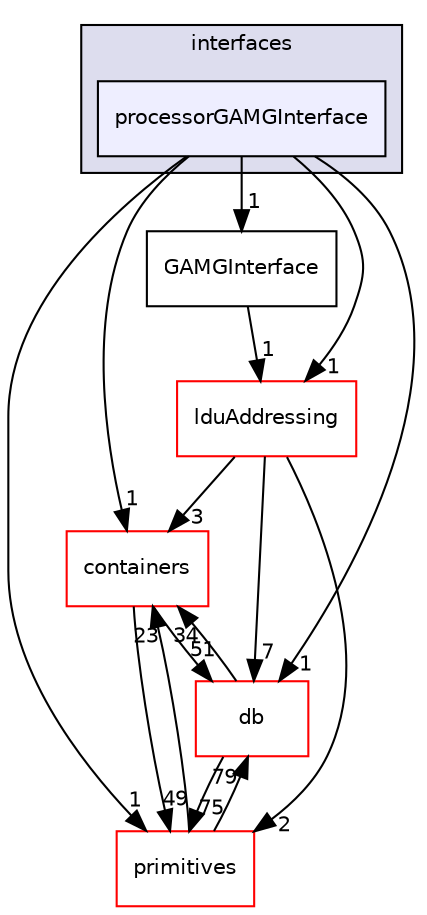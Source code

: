 digraph "src/OpenFOAM/matrices/lduMatrix/solvers/GAMG/interfaces/processorGAMGInterface" {
  bgcolor=transparent;
  compound=true
  node [ fontsize="10", fontname="Helvetica"];
  edge [ labelfontsize="10", labelfontname="Helvetica"];
  subgraph clusterdir_354e0e3f4a321ccc8878de612aa38840 {
    graph [ bgcolor="#ddddee", pencolor="black", label="interfaces" fontname="Helvetica", fontsize="10", URL="dir_354e0e3f4a321ccc8878de612aa38840.html"]
  dir_27ac375961e704bf57585b65f2845afc [shape=box, label="processorGAMGInterface", style="filled", fillcolor="#eeeeff", pencolor="black", URL="dir_27ac375961e704bf57585b65f2845afc.html"];
  }
  dir_19d0872053bde092be81d7fe3f56cbf7 [shape=box label="containers" color="red" URL="dir_19d0872053bde092be81d7fe3f56cbf7.html"];
  dir_da3433395e359af1783e5baa6b094d5b [shape=box label="GAMGInterface" URL="dir_da3433395e359af1783e5baa6b094d5b.html"];
  dir_63c634f7a7cfd679ac26c67fb30fc32f [shape=box label="db" color="red" URL="dir_63c634f7a7cfd679ac26c67fb30fc32f.html"];
  dir_12547202c65033a69d4e18947f2fbe2a [shape=box label="lduAddressing" color="red" URL="dir_12547202c65033a69d4e18947f2fbe2a.html"];
  dir_3e50f45338116b169052b428016851aa [shape=box label="primitives" color="red" URL="dir_3e50f45338116b169052b428016851aa.html"];
  dir_19d0872053bde092be81d7fe3f56cbf7->dir_63c634f7a7cfd679ac26c67fb30fc32f [headlabel="51", labeldistance=1.5 headhref="dir_001934_001985.html"];
  dir_19d0872053bde092be81d7fe3f56cbf7->dir_3e50f45338116b169052b428016851aa [headlabel="49", labeldistance=1.5 headhref="dir_001934_002358.html"];
  dir_27ac375961e704bf57585b65f2845afc->dir_19d0872053bde092be81d7fe3f56cbf7 [headlabel="1", labeldistance=1.5 headhref="dir_002232_001934.html"];
  dir_27ac375961e704bf57585b65f2845afc->dir_da3433395e359af1783e5baa6b094d5b [headlabel="1", labeldistance=1.5 headhref="dir_002232_002230.html"];
  dir_27ac375961e704bf57585b65f2845afc->dir_63c634f7a7cfd679ac26c67fb30fc32f [headlabel="1", labeldistance=1.5 headhref="dir_002232_001985.html"];
  dir_27ac375961e704bf57585b65f2845afc->dir_12547202c65033a69d4e18947f2fbe2a [headlabel="1", labeldistance=1.5 headhref="dir_002232_002173.html"];
  dir_27ac375961e704bf57585b65f2845afc->dir_3e50f45338116b169052b428016851aa [headlabel="1", labeldistance=1.5 headhref="dir_002232_002358.html"];
  dir_da3433395e359af1783e5baa6b094d5b->dir_12547202c65033a69d4e18947f2fbe2a [headlabel="1", labeldistance=1.5 headhref="dir_002230_002173.html"];
  dir_63c634f7a7cfd679ac26c67fb30fc32f->dir_19d0872053bde092be81d7fe3f56cbf7 [headlabel="34", labeldistance=1.5 headhref="dir_001985_001934.html"];
  dir_63c634f7a7cfd679ac26c67fb30fc32f->dir_3e50f45338116b169052b428016851aa [headlabel="75", labeldistance=1.5 headhref="dir_001985_002358.html"];
  dir_12547202c65033a69d4e18947f2fbe2a->dir_19d0872053bde092be81d7fe3f56cbf7 [headlabel="3", labeldistance=1.5 headhref="dir_002173_001934.html"];
  dir_12547202c65033a69d4e18947f2fbe2a->dir_63c634f7a7cfd679ac26c67fb30fc32f [headlabel="7", labeldistance=1.5 headhref="dir_002173_001985.html"];
  dir_12547202c65033a69d4e18947f2fbe2a->dir_3e50f45338116b169052b428016851aa [headlabel="2", labeldistance=1.5 headhref="dir_002173_002358.html"];
  dir_3e50f45338116b169052b428016851aa->dir_19d0872053bde092be81d7fe3f56cbf7 [headlabel="23", labeldistance=1.5 headhref="dir_002358_001934.html"];
  dir_3e50f45338116b169052b428016851aa->dir_63c634f7a7cfd679ac26c67fb30fc32f [headlabel="79", labeldistance=1.5 headhref="dir_002358_001985.html"];
}
